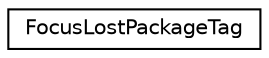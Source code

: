 digraph "类继承关系图"
{
 // LATEX_PDF_SIZE
  edge [fontname="Helvetica",fontsize="10",labelfontname="Helvetica",labelfontsize="10"];
  node [fontname="Helvetica",fontsize="10",shape=record];
  rankdir="LR";
  Node0 [label="FocusLostPackageTag",height=0.2,width=0.4,color="black", fillcolor="white", style="filled",URL="$struct_focus_lost_package_tag.html",tooltip=" "];
}
